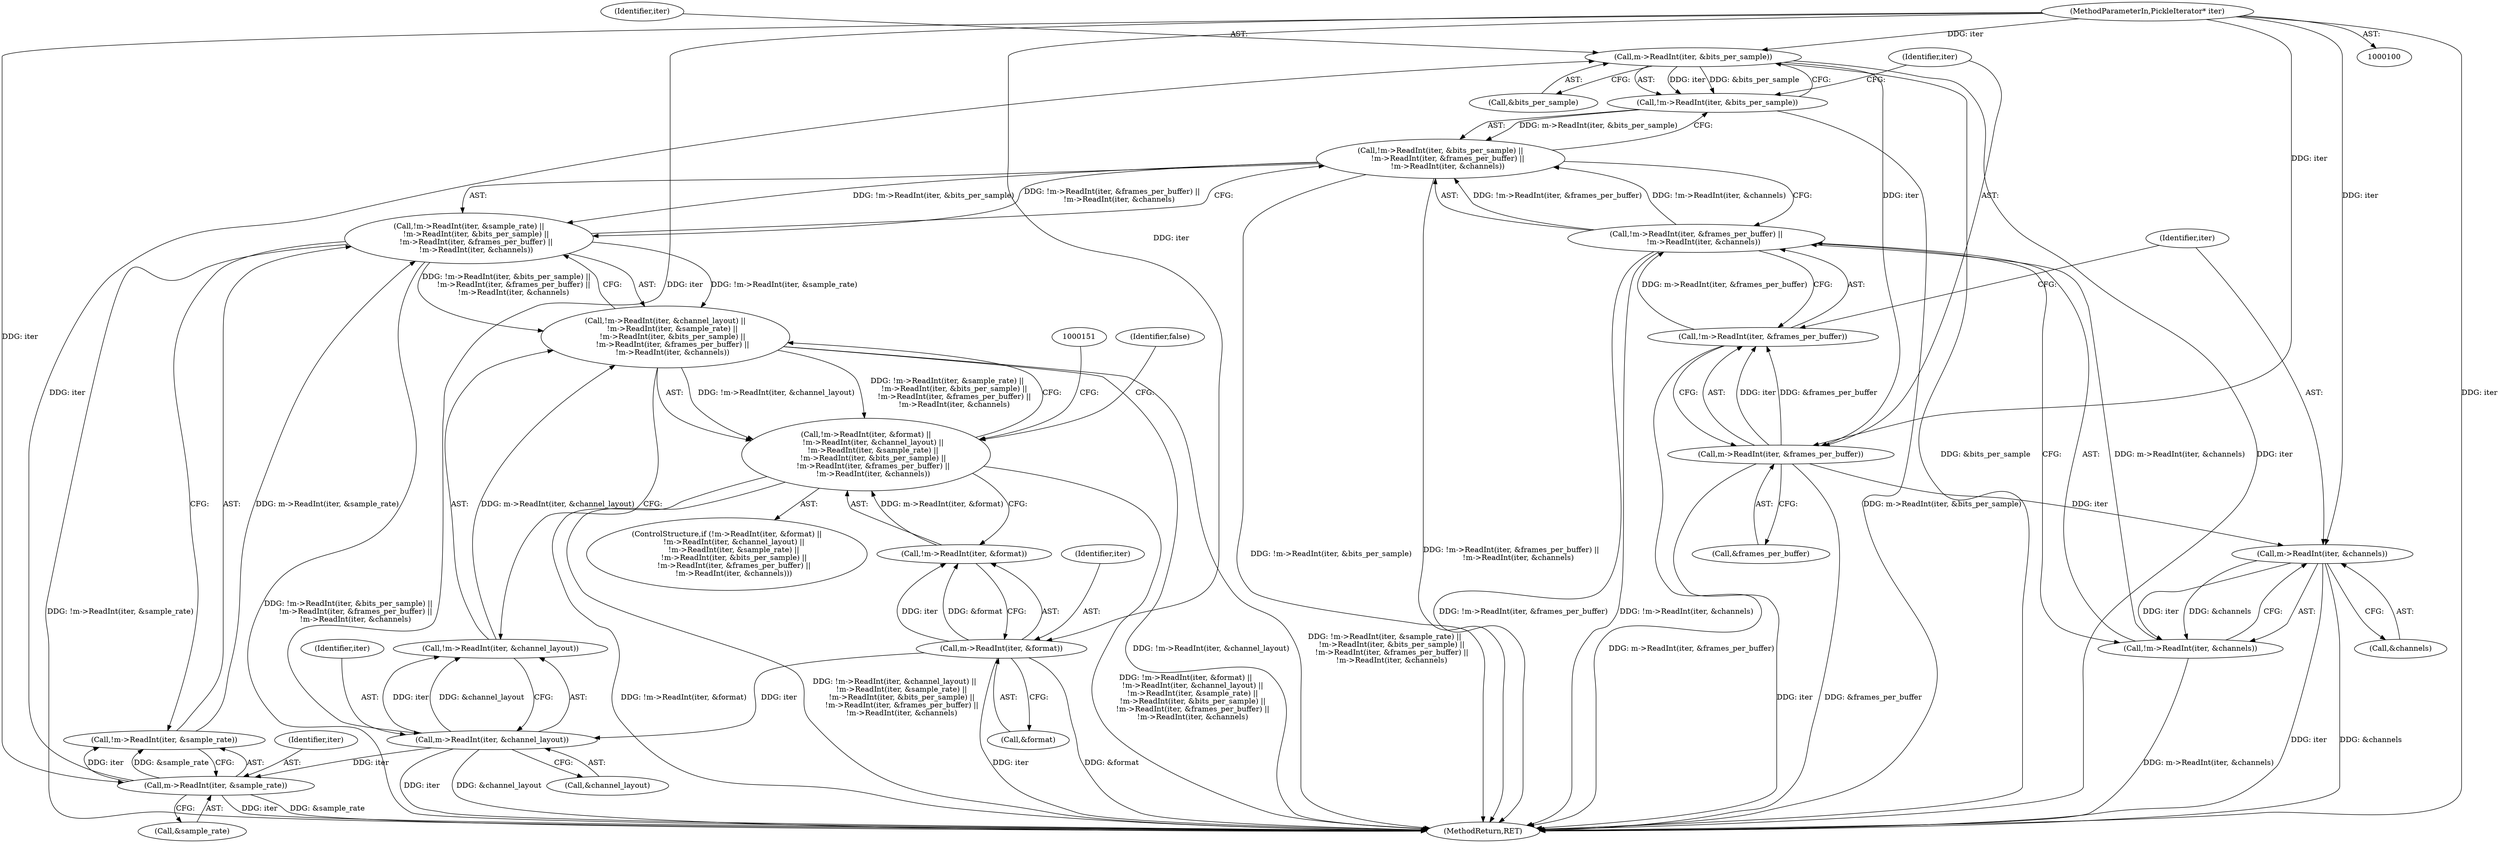 digraph "0_Chrome_503bea2643350c6378de5f7a268b85cf2480e1ac_1@pointer" {
"1000132" [label="(Call,m->ReadInt(iter, &bits_per_sample))"];
"1000126" [label="(Call,m->ReadInt(iter, &sample_rate))"];
"1000120" [label="(Call,m->ReadInt(iter, &channel_layout))"];
"1000114" [label="(Call,m->ReadInt(iter, &format))"];
"1000102" [label="(MethodParameterIn,PickleIterator* iter)"];
"1000131" [label="(Call,!m->ReadInt(iter, &bits_per_sample))"];
"1000130" [label="(Call,!m->ReadInt(iter, &bits_per_sample) ||\n      !m->ReadInt(iter, &frames_per_buffer) ||\n      !m->ReadInt(iter, &channels))"];
"1000124" [label="(Call,!m->ReadInt(iter, &sample_rate) ||\n      !m->ReadInt(iter, &bits_per_sample) ||\n      !m->ReadInt(iter, &frames_per_buffer) ||\n      !m->ReadInt(iter, &channels))"];
"1000118" [label="(Call,!m->ReadInt(iter, &channel_layout) ||\n      !m->ReadInt(iter, &sample_rate) ||\n      !m->ReadInt(iter, &bits_per_sample) ||\n      !m->ReadInt(iter, &frames_per_buffer) ||\n      !m->ReadInt(iter, &channels))"];
"1000112" [label="(Call,!m->ReadInt(iter, &format) ||\n      !m->ReadInt(iter, &channel_layout) ||\n      !m->ReadInt(iter, &sample_rate) ||\n      !m->ReadInt(iter, &bits_per_sample) ||\n      !m->ReadInt(iter, &frames_per_buffer) ||\n      !m->ReadInt(iter, &channels))"];
"1000138" [label="(Call,m->ReadInt(iter, &frames_per_buffer))"];
"1000137" [label="(Call,!m->ReadInt(iter, &frames_per_buffer))"];
"1000136" [label="(Call,!m->ReadInt(iter, &frames_per_buffer) ||\n      !m->ReadInt(iter, &channels))"];
"1000143" [label="(Call,m->ReadInt(iter, &channels))"];
"1000142" [label="(Call,!m->ReadInt(iter, &channels))"];
"1000139" [label="(Identifier,iter)"];
"1000166" [label="(MethodReturn,RET)"];
"1000126" [label="(Call,m->ReadInt(iter, &sample_rate))"];
"1000128" [label="(Call,&sample_rate)"];
"1000122" [label="(Call,&channel_layout)"];
"1000143" [label="(Call,m->ReadInt(iter, &channels))"];
"1000130" [label="(Call,!m->ReadInt(iter, &bits_per_sample) ||\n      !m->ReadInt(iter, &frames_per_buffer) ||\n      !m->ReadInt(iter, &channels))"];
"1000137" [label="(Call,!m->ReadInt(iter, &frames_per_buffer))"];
"1000111" [label="(ControlStructure,if (!m->ReadInt(iter, &format) ||\n      !m->ReadInt(iter, &channel_layout) ||\n      !m->ReadInt(iter, &sample_rate) ||\n      !m->ReadInt(iter, &bits_per_sample) ||\n      !m->ReadInt(iter, &frames_per_buffer) ||\n      !m->ReadInt(iter, &channels)))"];
"1000140" [label="(Call,&frames_per_buffer)"];
"1000113" [label="(Call,!m->ReadInt(iter, &format))"];
"1000120" [label="(Call,m->ReadInt(iter, &channel_layout))"];
"1000142" [label="(Call,!m->ReadInt(iter, &channels))"];
"1000119" [label="(Call,!m->ReadInt(iter, &channel_layout))"];
"1000118" [label="(Call,!m->ReadInt(iter, &channel_layout) ||\n      !m->ReadInt(iter, &sample_rate) ||\n      !m->ReadInt(iter, &bits_per_sample) ||\n      !m->ReadInt(iter, &frames_per_buffer) ||\n      !m->ReadInt(iter, &channels))"];
"1000136" [label="(Call,!m->ReadInt(iter, &frames_per_buffer) ||\n      !m->ReadInt(iter, &channels))"];
"1000138" [label="(Call,m->ReadInt(iter, &frames_per_buffer))"];
"1000148" [label="(Identifier,false)"];
"1000124" [label="(Call,!m->ReadInt(iter, &sample_rate) ||\n      !m->ReadInt(iter, &bits_per_sample) ||\n      !m->ReadInt(iter, &frames_per_buffer) ||\n      !m->ReadInt(iter, &channels))"];
"1000133" [label="(Identifier,iter)"];
"1000131" [label="(Call,!m->ReadInt(iter, &bits_per_sample))"];
"1000125" [label="(Call,!m->ReadInt(iter, &sample_rate))"];
"1000127" [label="(Identifier,iter)"];
"1000112" [label="(Call,!m->ReadInt(iter, &format) ||\n      !m->ReadInt(iter, &channel_layout) ||\n      !m->ReadInt(iter, &sample_rate) ||\n      !m->ReadInt(iter, &bits_per_sample) ||\n      !m->ReadInt(iter, &frames_per_buffer) ||\n      !m->ReadInt(iter, &channels))"];
"1000102" [label="(MethodParameterIn,PickleIterator* iter)"];
"1000116" [label="(Call,&format)"];
"1000115" [label="(Identifier,iter)"];
"1000134" [label="(Call,&bits_per_sample)"];
"1000132" [label="(Call,m->ReadInt(iter, &bits_per_sample))"];
"1000114" [label="(Call,m->ReadInt(iter, &format))"];
"1000145" [label="(Call,&channels)"];
"1000121" [label="(Identifier,iter)"];
"1000144" [label="(Identifier,iter)"];
"1000132" -> "1000131"  [label="AST: "];
"1000132" -> "1000134"  [label="CFG: "];
"1000133" -> "1000132"  [label="AST: "];
"1000134" -> "1000132"  [label="AST: "];
"1000131" -> "1000132"  [label="CFG: "];
"1000132" -> "1000166"  [label="DDG: &bits_per_sample"];
"1000132" -> "1000166"  [label="DDG: iter"];
"1000132" -> "1000131"  [label="DDG: iter"];
"1000132" -> "1000131"  [label="DDG: &bits_per_sample"];
"1000126" -> "1000132"  [label="DDG: iter"];
"1000102" -> "1000132"  [label="DDG: iter"];
"1000132" -> "1000138"  [label="DDG: iter"];
"1000126" -> "1000125"  [label="AST: "];
"1000126" -> "1000128"  [label="CFG: "];
"1000127" -> "1000126"  [label="AST: "];
"1000128" -> "1000126"  [label="AST: "];
"1000125" -> "1000126"  [label="CFG: "];
"1000126" -> "1000166"  [label="DDG: iter"];
"1000126" -> "1000166"  [label="DDG: &sample_rate"];
"1000126" -> "1000125"  [label="DDG: iter"];
"1000126" -> "1000125"  [label="DDG: &sample_rate"];
"1000120" -> "1000126"  [label="DDG: iter"];
"1000102" -> "1000126"  [label="DDG: iter"];
"1000120" -> "1000119"  [label="AST: "];
"1000120" -> "1000122"  [label="CFG: "];
"1000121" -> "1000120"  [label="AST: "];
"1000122" -> "1000120"  [label="AST: "];
"1000119" -> "1000120"  [label="CFG: "];
"1000120" -> "1000166"  [label="DDG: iter"];
"1000120" -> "1000166"  [label="DDG: &channel_layout"];
"1000120" -> "1000119"  [label="DDG: iter"];
"1000120" -> "1000119"  [label="DDG: &channel_layout"];
"1000114" -> "1000120"  [label="DDG: iter"];
"1000102" -> "1000120"  [label="DDG: iter"];
"1000114" -> "1000113"  [label="AST: "];
"1000114" -> "1000116"  [label="CFG: "];
"1000115" -> "1000114"  [label="AST: "];
"1000116" -> "1000114"  [label="AST: "];
"1000113" -> "1000114"  [label="CFG: "];
"1000114" -> "1000166"  [label="DDG: iter"];
"1000114" -> "1000166"  [label="DDG: &format"];
"1000114" -> "1000113"  [label="DDG: iter"];
"1000114" -> "1000113"  [label="DDG: &format"];
"1000102" -> "1000114"  [label="DDG: iter"];
"1000102" -> "1000100"  [label="AST: "];
"1000102" -> "1000166"  [label="DDG: iter"];
"1000102" -> "1000138"  [label="DDG: iter"];
"1000102" -> "1000143"  [label="DDG: iter"];
"1000131" -> "1000130"  [label="AST: "];
"1000139" -> "1000131"  [label="CFG: "];
"1000130" -> "1000131"  [label="CFG: "];
"1000131" -> "1000166"  [label="DDG: m->ReadInt(iter, &bits_per_sample)"];
"1000131" -> "1000130"  [label="DDG: m->ReadInt(iter, &bits_per_sample)"];
"1000130" -> "1000124"  [label="AST: "];
"1000130" -> "1000136"  [label="CFG: "];
"1000136" -> "1000130"  [label="AST: "];
"1000124" -> "1000130"  [label="CFG: "];
"1000130" -> "1000166"  [label="DDG: !m->ReadInt(iter, &frames_per_buffer) ||\n      !m->ReadInt(iter, &channels)"];
"1000130" -> "1000166"  [label="DDG: !m->ReadInt(iter, &bits_per_sample)"];
"1000130" -> "1000124"  [label="DDG: !m->ReadInt(iter, &bits_per_sample)"];
"1000130" -> "1000124"  [label="DDG: !m->ReadInt(iter, &frames_per_buffer) ||\n      !m->ReadInt(iter, &channels)"];
"1000136" -> "1000130"  [label="DDG: !m->ReadInt(iter, &frames_per_buffer)"];
"1000136" -> "1000130"  [label="DDG: !m->ReadInt(iter, &channels)"];
"1000124" -> "1000118"  [label="AST: "];
"1000124" -> "1000125"  [label="CFG: "];
"1000125" -> "1000124"  [label="AST: "];
"1000118" -> "1000124"  [label="CFG: "];
"1000124" -> "1000166"  [label="DDG: !m->ReadInt(iter, &sample_rate)"];
"1000124" -> "1000166"  [label="DDG: !m->ReadInt(iter, &bits_per_sample) ||\n      !m->ReadInt(iter, &frames_per_buffer) ||\n      !m->ReadInt(iter, &channels)"];
"1000124" -> "1000118"  [label="DDG: !m->ReadInt(iter, &sample_rate)"];
"1000124" -> "1000118"  [label="DDG: !m->ReadInt(iter, &bits_per_sample) ||\n      !m->ReadInt(iter, &frames_per_buffer) ||\n      !m->ReadInt(iter, &channels)"];
"1000125" -> "1000124"  [label="DDG: m->ReadInt(iter, &sample_rate)"];
"1000118" -> "1000112"  [label="AST: "];
"1000118" -> "1000119"  [label="CFG: "];
"1000119" -> "1000118"  [label="AST: "];
"1000112" -> "1000118"  [label="CFG: "];
"1000118" -> "1000166"  [label="DDG: !m->ReadInt(iter, &channel_layout)"];
"1000118" -> "1000166"  [label="DDG: !m->ReadInt(iter, &sample_rate) ||\n      !m->ReadInt(iter, &bits_per_sample) ||\n      !m->ReadInt(iter, &frames_per_buffer) ||\n      !m->ReadInt(iter, &channels)"];
"1000118" -> "1000112"  [label="DDG: !m->ReadInt(iter, &channel_layout)"];
"1000118" -> "1000112"  [label="DDG: !m->ReadInt(iter, &sample_rate) ||\n      !m->ReadInt(iter, &bits_per_sample) ||\n      !m->ReadInt(iter, &frames_per_buffer) ||\n      !m->ReadInt(iter, &channels)"];
"1000119" -> "1000118"  [label="DDG: m->ReadInt(iter, &channel_layout)"];
"1000112" -> "1000111"  [label="AST: "];
"1000112" -> "1000113"  [label="CFG: "];
"1000113" -> "1000112"  [label="AST: "];
"1000148" -> "1000112"  [label="CFG: "];
"1000151" -> "1000112"  [label="CFG: "];
"1000112" -> "1000166"  [label="DDG: !m->ReadInt(iter, &channel_layout) ||\n      !m->ReadInt(iter, &sample_rate) ||\n      !m->ReadInt(iter, &bits_per_sample) ||\n      !m->ReadInt(iter, &frames_per_buffer) ||\n      !m->ReadInt(iter, &channels)"];
"1000112" -> "1000166"  [label="DDG: !m->ReadInt(iter, &format) ||\n      !m->ReadInt(iter, &channel_layout) ||\n      !m->ReadInt(iter, &sample_rate) ||\n      !m->ReadInt(iter, &bits_per_sample) ||\n      !m->ReadInt(iter, &frames_per_buffer) ||\n      !m->ReadInt(iter, &channels)"];
"1000112" -> "1000166"  [label="DDG: !m->ReadInt(iter, &format)"];
"1000113" -> "1000112"  [label="DDG: m->ReadInt(iter, &format)"];
"1000138" -> "1000137"  [label="AST: "];
"1000138" -> "1000140"  [label="CFG: "];
"1000139" -> "1000138"  [label="AST: "];
"1000140" -> "1000138"  [label="AST: "];
"1000137" -> "1000138"  [label="CFG: "];
"1000138" -> "1000166"  [label="DDG: iter"];
"1000138" -> "1000166"  [label="DDG: &frames_per_buffer"];
"1000138" -> "1000137"  [label="DDG: iter"];
"1000138" -> "1000137"  [label="DDG: &frames_per_buffer"];
"1000138" -> "1000143"  [label="DDG: iter"];
"1000137" -> "1000136"  [label="AST: "];
"1000144" -> "1000137"  [label="CFG: "];
"1000136" -> "1000137"  [label="CFG: "];
"1000137" -> "1000166"  [label="DDG: m->ReadInt(iter, &frames_per_buffer)"];
"1000137" -> "1000136"  [label="DDG: m->ReadInt(iter, &frames_per_buffer)"];
"1000136" -> "1000142"  [label="CFG: "];
"1000142" -> "1000136"  [label="AST: "];
"1000136" -> "1000166"  [label="DDG: !m->ReadInt(iter, &channels)"];
"1000136" -> "1000166"  [label="DDG: !m->ReadInt(iter, &frames_per_buffer)"];
"1000142" -> "1000136"  [label="DDG: m->ReadInt(iter, &channels)"];
"1000143" -> "1000142"  [label="AST: "];
"1000143" -> "1000145"  [label="CFG: "];
"1000144" -> "1000143"  [label="AST: "];
"1000145" -> "1000143"  [label="AST: "];
"1000142" -> "1000143"  [label="CFG: "];
"1000143" -> "1000166"  [label="DDG: iter"];
"1000143" -> "1000166"  [label="DDG: &channels"];
"1000143" -> "1000142"  [label="DDG: iter"];
"1000143" -> "1000142"  [label="DDG: &channels"];
"1000142" -> "1000166"  [label="DDG: m->ReadInt(iter, &channels)"];
}
